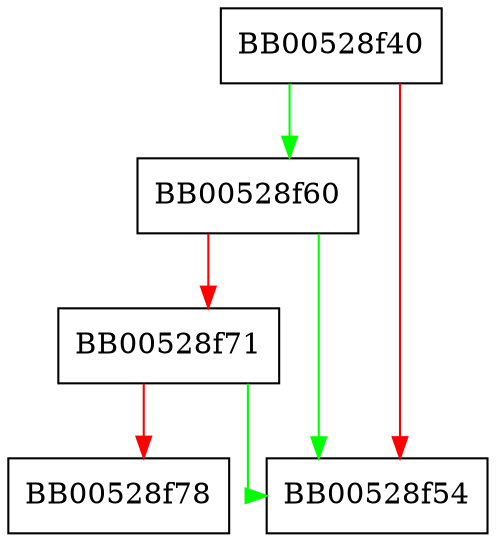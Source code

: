 digraph ASYNC_block_pause {
  node [shape="box"];
  graph [splines=ortho];
  BB00528f40 -> BB00528f60 [color="green"];
  BB00528f40 -> BB00528f54 [color="red"];
  BB00528f60 -> BB00528f54 [color="green"];
  BB00528f60 -> BB00528f71 [color="red"];
  BB00528f71 -> BB00528f54 [color="green"];
  BB00528f71 -> BB00528f78 [color="red"];
}